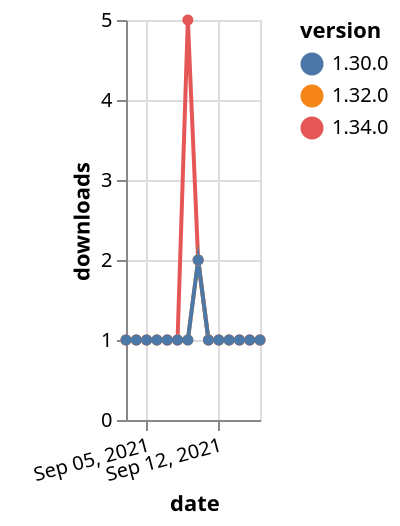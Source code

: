 {"$schema": "https://vega.github.io/schema/vega-lite/v5.json", "description": "A simple bar chart with embedded data.", "data": {"values": [{"date": "2021-09-03", "total": 171, "delta": 1, "version": "1.34.0"}, {"date": "2021-09-04", "total": 172, "delta": 1, "version": "1.34.0"}, {"date": "2021-09-05", "total": 173, "delta": 1, "version": "1.34.0"}, {"date": "2021-09-06", "total": 174, "delta": 1, "version": "1.34.0"}, {"date": "2021-09-07", "total": 175, "delta": 1, "version": "1.34.0"}, {"date": "2021-09-08", "total": 176, "delta": 1, "version": "1.34.0"}, {"date": "2021-09-09", "total": 181, "delta": 5, "version": "1.34.0"}, {"date": "2021-09-10", "total": 183, "delta": 2, "version": "1.34.0"}, {"date": "2021-09-11", "total": 184, "delta": 1, "version": "1.34.0"}, {"date": "2021-09-12", "total": 185, "delta": 1, "version": "1.34.0"}, {"date": "2021-09-13", "total": 186, "delta": 1, "version": "1.34.0"}, {"date": "2021-09-14", "total": 187, "delta": 1, "version": "1.34.0"}, {"date": "2021-09-15", "total": 188, "delta": 1, "version": "1.34.0"}, {"date": "2021-09-16", "total": 189, "delta": 1, "version": "1.34.0"}, {"date": "2021-09-03", "total": 186, "delta": 1, "version": "1.32.0"}, {"date": "2021-09-04", "total": 187, "delta": 1, "version": "1.32.0"}, {"date": "2021-09-05", "total": 188, "delta": 1, "version": "1.32.0"}, {"date": "2021-09-06", "total": 189, "delta": 1, "version": "1.32.0"}, {"date": "2021-09-07", "total": 190, "delta": 1, "version": "1.32.0"}, {"date": "2021-09-08", "total": 191, "delta": 1, "version": "1.32.0"}, {"date": "2021-09-09", "total": 192, "delta": 1, "version": "1.32.0"}, {"date": "2021-09-10", "total": 194, "delta": 2, "version": "1.32.0"}, {"date": "2021-09-11", "total": 195, "delta": 1, "version": "1.32.0"}, {"date": "2021-09-12", "total": 196, "delta": 1, "version": "1.32.0"}, {"date": "2021-09-13", "total": 197, "delta": 1, "version": "1.32.0"}, {"date": "2021-09-14", "total": 198, "delta": 1, "version": "1.32.0"}, {"date": "2021-09-15", "total": 199, "delta": 1, "version": "1.32.0"}, {"date": "2021-09-16", "total": 200, "delta": 1, "version": "1.32.0"}, {"date": "2021-09-03", "total": 230, "delta": 1, "version": "1.30.0"}, {"date": "2021-09-04", "total": 231, "delta": 1, "version": "1.30.0"}, {"date": "2021-09-05", "total": 232, "delta": 1, "version": "1.30.0"}, {"date": "2021-09-06", "total": 233, "delta": 1, "version": "1.30.0"}, {"date": "2021-09-07", "total": 234, "delta": 1, "version": "1.30.0"}, {"date": "2021-09-08", "total": 235, "delta": 1, "version": "1.30.0"}, {"date": "2021-09-09", "total": 236, "delta": 1, "version": "1.30.0"}, {"date": "2021-09-10", "total": 238, "delta": 2, "version": "1.30.0"}, {"date": "2021-09-11", "total": 239, "delta": 1, "version": "1.30.0"}, {"date": "2021-09-12", "total": 240, "delta": 1, "version": "1.30.0"}, {"date": "2021-09-13", "total": 241, "delta": 1, "version": "1.30.0"}, {"date": "2021-09-14", "total": 242, "delta": 1, "version": "1.30.0"}, {"date": "2021-09-15", "total": 243, "delta": 1, "version": "1.30.0"}, {"date": "2021-09-16", "total": 244, "delta": 1, "version": "1.30.0"}]}, "width": "container", "mark": {"type": "line", "point": {"filled": true}}, "encoding": {"x": {"field": "date", "type": "temporal", "timeUnit": "yearmonthdate", "title": "date", "axis": {"labelAngle": -15}}, "y": {"field": "delta", "type": "quantitative", "title": "downloads"}, "color": {"field": "version", "type": "nominal"}, "tooltip": {"field": "delta"}}}